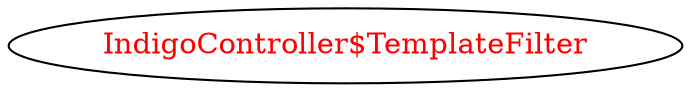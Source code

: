 digraph dependencyGraph {
 concentrate=true;
 ranksep="2.0";
 rankdir="LR"; 
 splines="ortho";
"IndigoController$TemplateFilter" [fontcolor="red"];
}